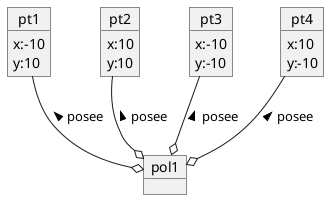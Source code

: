 @startuml ejercicio13

Object pol1{
}

Object pt1{
  x:-10
  y:10
}

Object pt2{
  x:10
  y:10
}

Object pt3{
  x:-10
  y:-10
}

Object pt4{
  x:10
  y:-10
}

pt1 --o pol1  :posee <
pt2 --o pol1  :posee <
pt3 --o pol1  :posee <
pt4 --o pol1  :posee <


@enduml